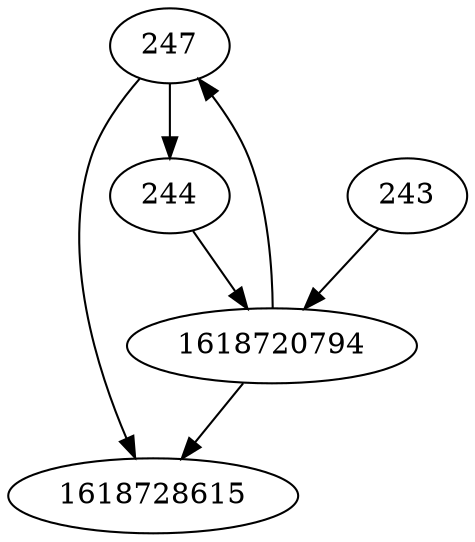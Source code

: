 strict digraph  {
1618728615;
243;
244;
247;
1618720794;
243 -> 1618720794;
244 -> 1618720794;
247 -> 1618728615;
247 -> 244;
1618720794 -> 1618728615;
1618720794 -> 247;
}
